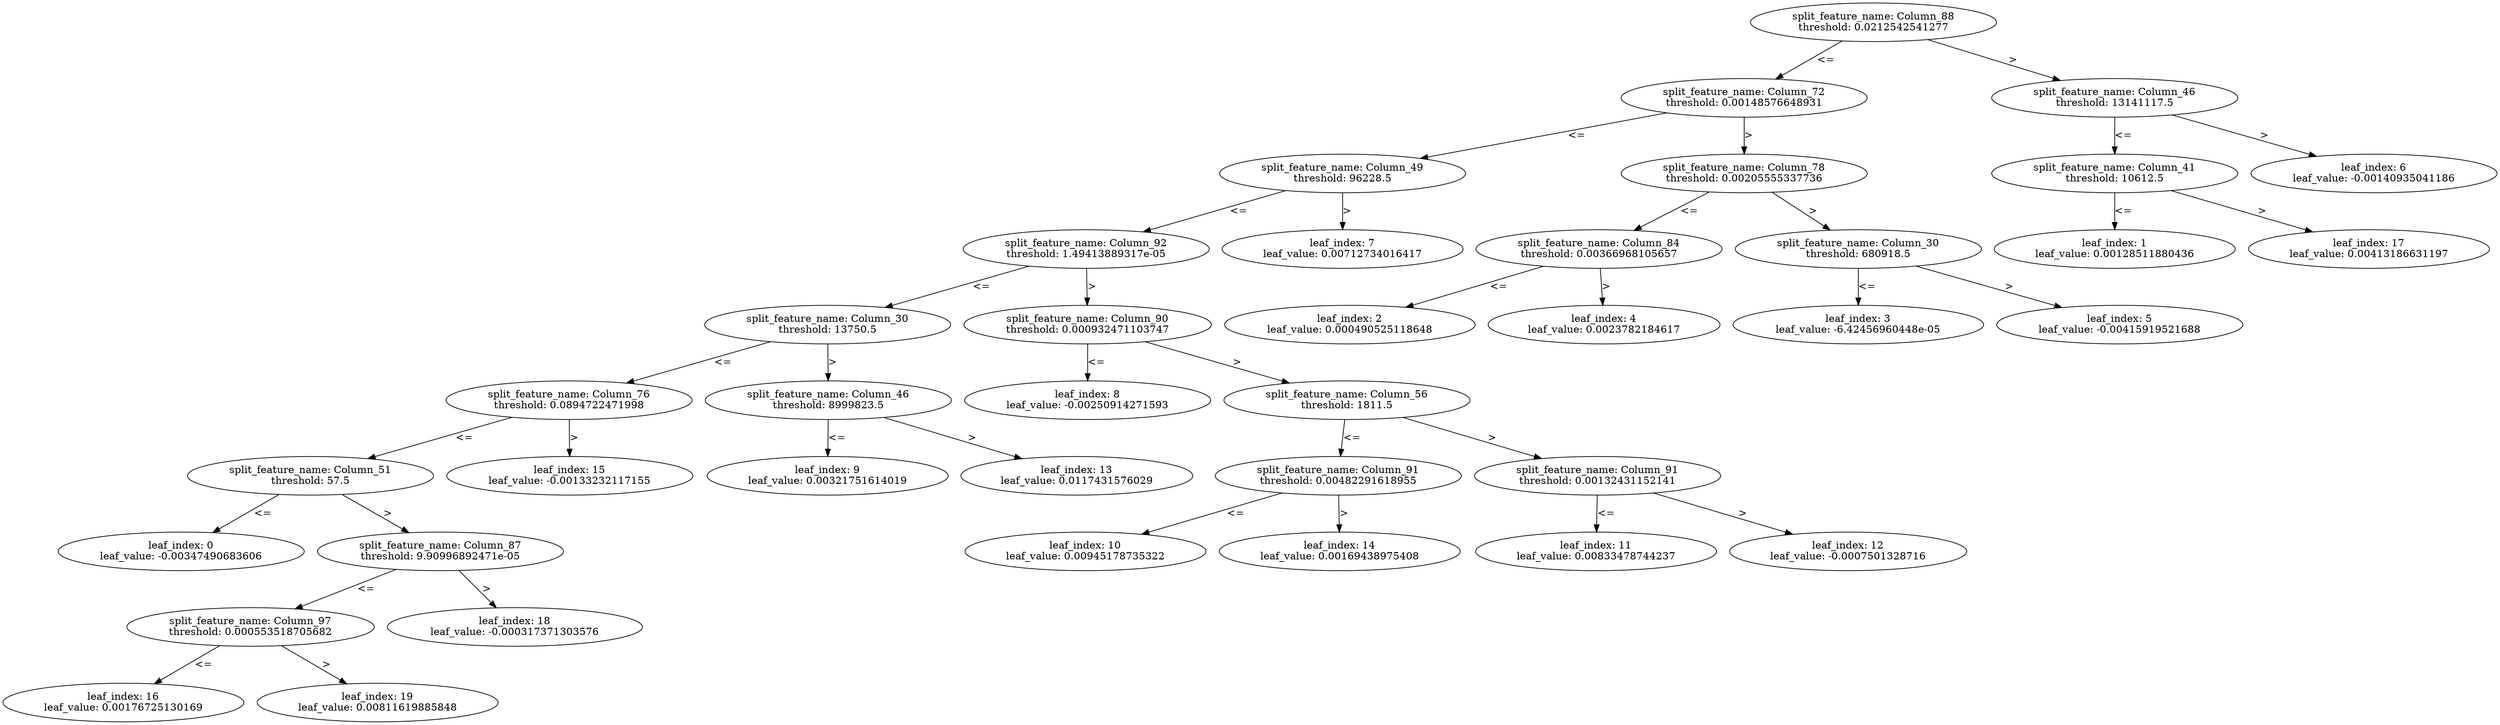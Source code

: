digraph Tree96 {
	split0 [label="split_feature_name: Column_88\nthreshold: 0.0212542541277"]
	split1 [label="split_feature_name: Column_72\nthreshold: 0.00148576648931"]
	split6 [label="split_feature_name: Column_49\nthreshold: 96228.5"]
	split7 [label="split_feature_name: Column_92\nthreshold: 1.49413889317e-05"]
	split8 [label="split_feature_name: Column_30\nthreshold: 13750.5"]
	split14 [label="split_feature_name: Column_76\nthreshold: 0.0894722471998"]
	split15 [label="split_feature_name: Column_51\nthreshold: 57.5"]
	leaf0 [label="leaf_index: 0\nleaf_value: -0.00347490683606"]
	split15 -> leaf0 [label="<="]
	split17 [label="split_feature_name: Column_87\nthreshold: 9.90996892471e-05"]
	split18 [label="split_feature_name: Column_97\nthreshold: 0.000553518705682"]
	leaf16 [label="leaf_index: 16\nleaf_value: 0.00176725130169"]
	split18 -> leaf16 [label="<="]
	leaf19 [label="leaf_index: 19\nleaf_value: 0.00811619885848"]
	split18 -> leaf19 [label=">"]
	split17 -> split18 [label="<="]
	leaf18 [label="leaf_index: 18\nleaf_value: -0.000317371303576"]
	split17 -> leaf18 [label=">"]
	split15 -> split17 [label=">"]
	split14 -> split15 [label="<="]
	leaf15 [label="leaf_index: 15\nleaf_value: -0.00133232117155"]
	split14 -> leaf15 [label=">"]
	split8 -> split14 [label="<="]
	split12 [label="split_feature_name: Column_46\nthreshold: 8999823.5"]
	leaf9 [label="leaf_index: 9\nleaf_value: 0.00321751614019"]
	split12 -> leaf9 [label="<="]
	leaf13 [label="leaf_index: 13\nleaf_value: 0.0117431576029"]
	split12 -> leaf13 [label=">"]
	split8 -> split12 [label=">"]
	split7 -> split8 [label="<="]
	split9 [label="split_feature_name: Column_90\nthreshold: 0.000932471103747"]
	leaf8 [label="leaf_index: 8\nleaf_value: -0.00250914271593"]
	split9 -> leaf8 [label="<="]
	split10 [label="split_feature_name: Column_56\nthreshold: 1811.5"]
	split13 [label="split_feature_name: Column_91\nthreshold: 0.00482291618955"]
	leaf10 [label="leaf_index: 10\nleaf_value: 0.00945178735322"]
	split13 -> leaf10 [label="<="]
	leaf14 [label="leaf_index: 14\nleaf_value: 0.00169438975408"]
	split13 -> leaf14 [label=">"]
	split10 -> split13 [label="<="]
	split11 [label="split_feature_name: Column_91\nthreshold: 0.00132431152141"]
	leaf11 [label="leaf_index: 11\nleaf_value: 0.00833478744237"]
	split11 -> leaf11 [label="<="]
	leaf12 [label="leaf_index: 12\nleaf_value: -0.0007501328716"]
	split11 -> leaf12 [label=">"]
	split10 -> split11 [label=">"]
	split9 -> split10 [label=">"]
	split7 -> split9 [label=">"]
	split6 -> split7 [label="<="]
	leaf7 [label="leaf_index: 7\nleaf_value: 0.00712734016417"]
	split6 -> leaf7 [label=">"]
	split1 -> split6 [label="<="]
	split2 [label="split_feature_name: Column_78\nthreshold: 0.00205555337736"]
	split3 [label="split_feature_name: Column_84\nthreshold: 0.00366968105657"]
	leaf2 [label="leaf_index: 2\nleaf_value: 0.000490525118648"]
	split3 -> leaf2 [label="<="]
	leaf4 [label="leaf_index: 4\nleaf_value: 0.0023782184617"]
	split3 -> leaf4 [label=">"]
	split2 -> split3 [label="<="]
	split4 [label="split_feature_name: Column_30\nthreshold: 680918.5"]
	leaf3 [label="leaf_index: 3\nleaf_value: -6.42456960448e-05"]
	split4 -> leaf3 [label="<="]
	leaf5 [label="leaf_index: 5\nleaf_value: -0.00415919521688"]
	split4 -> leaf5 [label=">"]
	split2 -> split4 [label=">"]
	split1 -> split2 [label=">"]
	split0 -> split1 [label="<="]
	split5 [label="split_feature_name: Column_46\nthreshold: 13141117.5"]
	split16 [label="split_feature_name: Column_41\nthreshold: 10612.5"]
	leaf1 [label="leaf_index: 1\nleaf_value: 0.00128511880436"]
	split16 -> leaf1 [label="<="]
	leaf17 [label="leaf_index: 17\nleaf_value: 0.00413186631197"]
	split16 -> leaf17 [label=">"]
	split5 -> split16 [label="<="]
	leaf6 [label="leaf_index: 6\nleaf_value: -0.00140935041186"]
	split5 -> leaf6 [label=">"]
	split0 -> split5 [label=">"]
}
